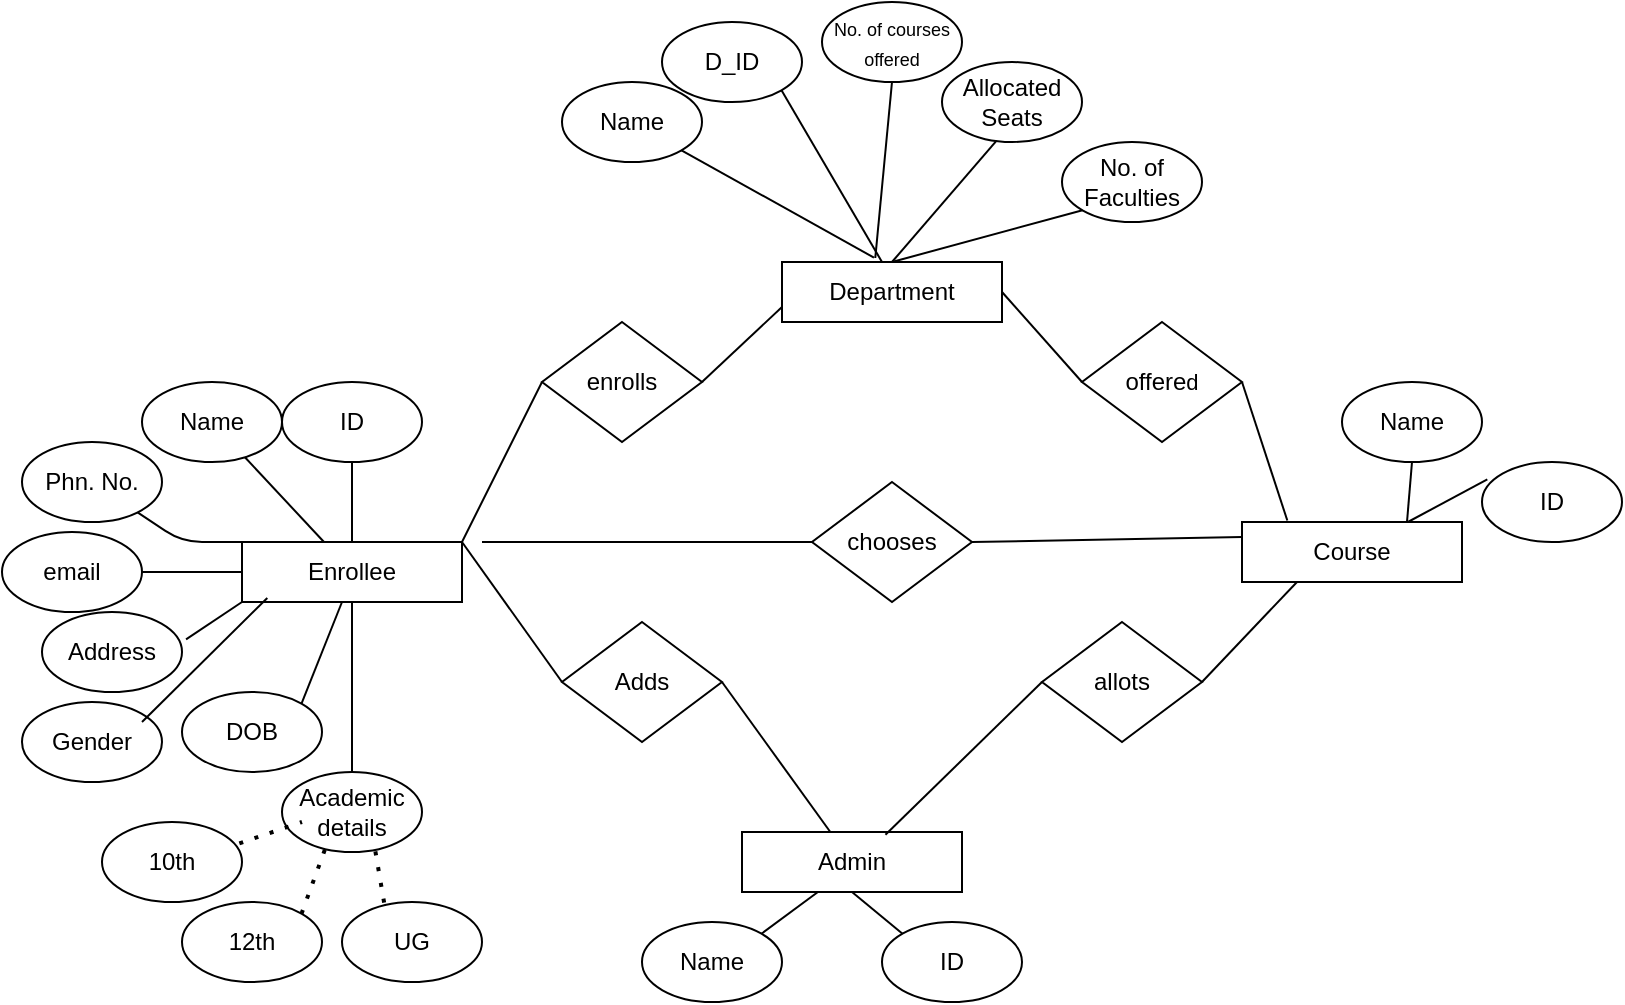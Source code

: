 <mxfile version="20.7.4" type="github"><diagram id="R2lEEEUBdFMjLlhIrx00" name="Page-1"><mxGraphModel dx="794" dy="410" grid="1" gridSize="10" guides="1" tooltips="1" connect="1" arrows="1" fold="1" page="1" pageScale="1" pageWidth="850" pageHeight="1100" math="0" shadow="0" extFonts="Permanent Marker^https://fonts.googleapis.com/css?family=Permanent+Marker"><root><mxCell id="0"/><mxCell id="1" parent="0"/><mxCell id="Ym6rqQoNtgl2IGMAFYS2-1" value="Enrollee" style="rounded=0;whiteSpace=wrap;html=1;" vertex="1" parent="1"><mxGeometry x="130" y="320" width="110" height="30" as="geometry"/></mxCell><mxCell id="Ym6rqQoNtgl2IGMAFYS2-2" value="ID" style="ellipse;whiteSpace=wrap;html=1;" vertex="1" parent="1"><mxGeometry x="150" y="240" width="70" height="40" as="geometry"/></mxCell><mxCell id="Ym6rqQoNtgl2IGMAFYS2-3" value="Name" style="ellipse;whiteSpace=wrap;html=1;" vertex="1" parent="1"><mxGeometry x="80" y="240" width="70" height="40" as="geometry"/></mxCell><mxCell id="Ym6rqQoNtgl2IGMAFYS2-4" value="Phn. No." style="ellipse;whiteSpace=wrap;html=1;" vertex="1" parent="1"><mxGeometry x="20" y="270" width="70" height="40" as="geometry"/></mxCell><mxCell id="Ym6rqQoNtgl2IGMAFYS2-5" value="email" style="ellipse;whiteSpace=wrap;html=1;" vertex="1" parent="1"><mxGeometry x="10" y="315" width="70" height="40" as="geometry"/></mxCell><mxCell id="Ym6rqQoNtgl2IGMAFYS2-6" value="" style="endArrow=none;html=1;fontFamily=Helvetica;fontSize=11;fontColor=default;align=center;strokeColor=default;" edge="1" parent="1" source="Ym6rqQoNtgl2IGMAFYS2-1" target="Ym6rqQoNtgl2IGMAFYS2-2"><mxGeometry width="50" height="50" relative="1" as="geometry"><mxPoint x="440" y="290" as="sourcePoint"/><mxPoint x="490" y="240" as="targetPoint"/><Array as="points"/></mxGeometry></mxCell><mxCell id="Ym6rqQoNtgl2IGMAFYS2-7" value="" style="endArrow=none;html=1;fontFamily=Helvetica;fontSize=11;fontColor=default;align=center;strokeColor=default;" edge="1" parent="1" source="Ym6rqQoNtgl2IGMAFYS2-1" target="Ym6rqQoNtgl2IGMAFYS2-3"><mxGeometry width="50" height="50" relative="1" as="geometry"><mxPoint x="100" y="330" as="sourcePoint"/><mxPoint x="150" y="280" as="targetPoint"/></mxGeometry></mxCell><mxCell id="Ym6rqQoNtgl2IGMAFYS2-8" value="" style="endArrow=none;html=1;fontFamily=Helvetica;fontSize=11;fontColor=default;align=center;strokeColor=default;" edge="1" parent="1" target="Ym6rqQoNtgl2IGMAFYS2-4"><mxGeometry width="50" height="50" relative="1" as="geometry"><mxPoint x="130" y="320" as="sourcePoint"/><mxPoint x="490" y="240" as="targetPoint"/><Array as="points"><mxPoint x="100" y="320"/></Array></mxGeometry></mxCell><mxCell id="Ym6rqQoNtgl2IGMAFYS2-10" value="Adds" style="rhombus;whiteSpace=wrap;html=1;" vertex="1" parent="1"><mxGeometry x="290" y="360" width="80" height="60" as="geometry"/></mxCell><mxCell id="Ym6rqQoNtgl2IGMAFYS2-11" value="" style="endArrow=none;html=1;rounded=0;exitX=0;exitY=0.5;exitDx=0;exitDy=0;entryX=1;entryY=0;entryDx=0;entryDy=0;" edge="1" parent="1" source="Ym6rqQoNtgl2IGMAFYS2-10" target="Ym6rqQoNtgl2IGMAFYS2-1"><mxGeometry width="50" height="50" relative="1" as="geometry"><mxPoint x="400" y="300" as="sourcePoint"/><mxPoint x="450" y="250" as="targetPoint"/></mxGeometry></mxCell><mxCell id="Ym6rqQoNtgl2IGMAFYS2-13" value="Admin" style="rounded=0;whiteSpace=wrap;html=1;" vertex="1" parent="1"><mxGeometry x="380" y="465" width="110" height="30" as="geometry"/></mxCell><mxCell id="Ym6rqQoNtgl2IGMAFYS2-14" value="" style="endArrow=none;html=1;rounded=0;exitX=1;exitY=0.5;exitDx=0;exitDy=0;" edge="1" parent="1" source="Ym6rqQoNtgl2IGMAFYS2-10" target="Ym6rqQoNtgl2IGMAFYS2-13"><mxGeometry width="50" height="50" relative="1" as="geometry"><mxPoint x="400" y="300" as="sourcePoint"/><mxPoint x="450" y="250" as="targetPoint"/></mxGeometry></mxCell><mxCell id="Ym6rqQoNtgl2IGMAFYS2-15" value="Address" style="ellipse;whiteSpace=wrap;html=1;" vertex="1" parent="1"><mxGeometry x="30" y="355" width="70" height="40" as="geometry"/></mxCell><mxCell id="Ym6rqQoNtgl2IGMAFYS2-19" value="Gender" style="ellipse;whiteSpace=wrap;html=1;" vertex="1" parent="1"><mxGeometry x="20" y="400" width="70" height="40" as="geometry"/></mxCell><mxCell id="Ym6rqQoNtgl2IGMAFYS2-21" value="DOB" style="ellipse;whiteSpace=wrap;html=1;" vertex="1" parent="1"><mxGeometry x="100" y="395" width="70" height="40" as="geometry"/></mxCell><mxCell id="Ym6rqQoNtgl2IGMAFYS2-22" value="Academic&lt;br&gt;details" style="ellipse;whiteSpace=wrap;html=1;" vertex="1" parent="1"><mxGeometry x="150" y="435" width="70" height="40" as="geometry"/></mxCell><mxCell id="Ym6rqQoNtgl2IGMAFYS2-24" value="" style="endArrow=none;html=1;rounded=0;exitX=0.5;exitY=0;exitDx=0;exitDy=0;entryX=0.5;entryY=1;entryDx=0;entryDy=0;" edge="1" parent="1" source="Ym6rqQoNtgl2IGMAFYS2-22" target="Ym6rqQoNtgl2IGMAFYS2-1"><mxGeometry width="50" height="50" relative="1" as="geometry"><mxPoint x="320" y="390" as="sourcePoint"/><mxPoint x="370" y="340" as="targetPoint"/></mxGeometry></mxCell><mxCell id="Ym6rqQoNtgl2IGMAFYS2-25" value="10th&lt;span style=&quot;color: rgba(0, 0, 0, 0); font-family: monospace; font-size: 0px; text-align: start;&quot;&gt;%3CmxGraphModel%3E%3Croot%3E%3CmxCell%20id%3D%220%22%2F%3E%3CmxCell%20id%3D%221%22%20parent%3D%220%22%2F%3E%3CmxCell%20id%3D%222%22%20value%3D%22Address%22%20style%3D%22ellipse%3BwhiteSpace%3Dwrap%3Bhtml%3D1%3B%22%20vertex%3D%221%22%20parent%3D%221%22%3E%3CmxGeometry%20x%3D%2260%22%20y%3D%22380%22%20width%3D%2270%22%20height%3D%2240%22%20as%3D%22geometry%22%2F%3E%3C%2FmxCell%3E%3C%2Froot%3E%3C%2FmxGraphModel%3E&lt;/span&gt;" style="ellipse;whiteSpace=wrap;html=1;" vertex="1" parent="1"><mxGeometry x="60" y="460" width="70" height="40" as="geometry"/></mxCell><mxCell id="Ym6rqQoNtgl2IGMAFYS2-26" value="12th" style="ellipse;whiteSpace=wrap;html=1;" vertex="1" parent="1"><mxGeometry x="100" y="500" width="70" height="40" as="geometry"/></mxCell><mxCell id="Ym6rqQoNtgl2IGMAFYS2-28" value="UG" style="ellipse;whiteSpace=wrap;html=1;" vertex="1" parent="1"><mxGeometry x="180" y="500" width="70" height="40" as="geometry"/></mxCell><mxCell id="Ym6rqQoNtgl2IGMAFYS2-29" value="" style="endArrow=none;dashed=1;html=1;dashPattern=1 3;strokeWidth=2;rounded=0;exitX=0.981;exitY=0.267;exitDx=0;exitDy=0;exitPerimeter=0;" edge="1" parent="1" source="Ym6rqQoNtgl2IGMAFYS2-25"><mxGeometry width="50" height="50" relative="1" as="geometry"><mxPoint x="320" y="390" as="sourcePoint"/><mxPoint x="160" y="460" as="targetPoint"/></mxGeometry></mxCell><mxCell id="Ym6rqQoNtgl2IGMAFYS2-30" value="" style="endArrow=none;dashed=1;html=1;dashPattern=1 3;strokeWidth=2;rounded=0;exitX=1;exitY=0;exitDx=0;exitDy=0;entryX=0.333;entryY=0.842;entryDx=0;entryDy=0;entryPerimeter=0;" edge="1" parent="1" source="Ym6rqQoNtgl2IGMAFYS2-26" target="Ym6rqQoNtgl2IGMAFYS2-22"><mxGeometry width="50" height="50" relative="1" as="geometry"><mxPoint x="320" y="390" as="sourcePoint"/><mxPoint x="370" y="340" as="targetPoint"/></mxGeometry></mxCell><mxCell id="Ym6rqQoNtgl2IGMAFYS2-31" value="" style="endArrow=none;dashed=1;html=1;dashPattern=1 3;strokeWidth=2;rounded=0;exitX=0.667;exitY=0.992;exitDx=0;exitDy=0;exitPerimeter=0;entryX=0.305;entryY=0.05;entryDx=0;entryDy=0;entryPerimeter=0;" edge="1" parent="1" source="Ym6rqQoNtgl2IGMAFYS2-22" target="Ym6rqQoNtgl2IGMAFYS2-28"><mxGeometry width="50" height="50" relative="1" as="geometry"><mxPoint x="320" y="390" as="sourcePoint"/><mxPoint x="370" y="340" as="targetPoint"/></mxGeometry></mxCell><mxCell id="Ym6rqQoNtgl2IGMAFYS2-32" value="" style="endArrow=none;html=1;rounded=0;exitX=1;exitY=0;exitDx=0;exitDy=0;" edge="1" parent="1" source="Ym6rqQoNtgl2IGMAFYS2-21"><mxGeometry width="50" height="50" relative="1" as="geometry"><mxPoint x="320" y="390" as="sourcePoint"/><mxPoint x="180" y="350" as="targetPoint"/></mxGeometry></mxCell><mxCell id="Ym6rqQoNtgl2IGMAFYS2-33" value="" style="endArrow=none;html=1;rounded=0;entryX=0.115;entryY=0.933;entryDx=0;entryDy=0;entryPerimeter=0;" edge="1" parent="1" target="Ym6rqQoNtgl2IGMAFYS2-1"><mxGeometry width="50" height="50" relative="1" as="geometry"><mxPoint x="80" y="410" as="sourcePoint"/><mxPoint x="130" y="360" as="targetPoint"/></mxGeometry></mxCell><mxCell id="Ym6rqQoNtgl2IGMAFYS2-36" value="" style="endArrow=none;html=1;rounded=0;exitX=1.029;exitY=0.342;exitDx=0;exitDy=0;exitPerimeter=0;" edge="1" parent="1" source="Ym6rqQoNtgl2IGMAFYS2-15"><mxGeometry width="50" height="50" relative="1" as="geometry"><mxPoint x="90" y="410" as="sourcePoint"/><mxPoint x="130" y="350" as="targetPoint"/></mxGeometry></mxCell><mxCell id="Ym6rqQoNtgl2IGMAFYS2-42" value="" style="endArrow=none;html=1;rounded=0;exitX=0;exitY=0.5;exitDx=0;exitDy=0;entryX=1;entryY=0.5;entryDx=0;entryDy=0;" edge="1" parent="1" source="Ym6rqQoNtgl2IGMAFYS2-1" target="Ym6rqQoNtgl2IGMAFYS2-5"><mxGeometry width="50" height="50" relative="1" as="geometry"><mxPoint x="50" y="370" as="sourcePoint"/><mxPoint x="100" y="320" as="targetPoint"/></mxGeometry></mxCell><mxCell id="Ym6rqQoNtgl2IGMAFYS2-43" value="Name&lt;span style=&quot;color: rgba(0, 0, 0, 0); font-family: monospace; font-size: 0px; text-align: start;&quot;&gt;%3CmxGraphModel%3E%3Croot%3E%3CmxCell%20id%3D%220%22%2F%3E%3CmxCell%20id%3D%221%22%20parent%3D%220%22%2F%3E%3CmxCell%20id%3D%222%22%20value%3D%22Address%22%20style%3D%22ellipse%3BwhiteSpace%3Dwrap%3Bhtml%3D1%3B%22%20vertex%3D%221%22%20parent%3D%221%22%3E%3CmxGeometry%20x%3D%2260%22%20y%3D%22380%22%20width%3D%2270%22%20height%3D%2240%22%20as%3D%22geometry%22%2F%3E%3C%2FmxCell%3E%3C%2Froot%3E%3C%2FmxGraphModel%3E&lt;/span&gt;" style="ellipse;whiteSpace=wrap;html=1;" vertex="1" parent="1"><mxGeometry x="330" y="510" width="70" height="40" as="geometry"/></mxCell><mxCell id="Ym6rqQoNtgl2IGMAFYS2-44" value="ID" style="ellipse;whiteSpace=wrap;html=1;" vertex="1" parent="1"><mxGeometry x="450" y="510" width="70" height="40" as="geometry"/></mxCell><mxCell id="Ym6rqQoNtgl2IGMAFYS2-45" value="" style="endArrow=none;html=1;rounded=0;entryX=0.345;entryY=1;entryDx=0;entryDy=0;entryPerimeter=0;exitX=1;exitY=0;exitDx=0;exitDy=0;" edge="1" parent="1" source="Ym6rqQoNtgl2IGMAFYS2-43" target="Ym6rqQoNtgl2IGMAFYS2-13"><mxGeometry width="50" height="50" relative="1" as="geometry"><mxPoint x="390" y="440" as="sourcePoint"/><mxPoint x="430" y="400" as="targetPoint"/></mxGeometry></mxCell><mxCell id="Ym6rqQoNtgl2IGMAFYS2-46" value="" style="endArrow=none;html=1;rounded=0;entryX=0.5;entryY=1;entryDx=0;entryDy=0;exitX=0;exitY=0;exitDx=0;exitDy=0;" edge="1" parent="1" source="Ym6rqQoNtgl2IGMAFYS2-44" target="Ym6rqQoNtgl2IGMAFYS2-13"><mxGeometry width="50" height="50" relative="1" as="geometry"><mxPoint x="460" y="440" as="sourcePoint"/><mxPoint x="490" y="400" as="targetPoint"/></mxGeometry></mxCell><mxCell id="Ym6rqQoNtgl2IGMAFYS2-47" value="Course&lt;span style=&quot;color: rgba(0, 0, 0, 0); font-family: monospace; font-size: 0px; text-align: start;&quot;&gt;%3CmxGraphModel%3E%3Croot%3E%3CmxCell%20id%3D%220%22%2F%3E%3CmxCell%20id%3D%221%22%20parent%3D%220%22%2F%3E%3CmxCell%20id%3D%222%22%20value%3D%22Admin%22%20style%3D%22rounded%3D0%3BwhiteSpace%3Dwrap%3Bhtml%3D1%3B%22%20vertex%3D%221%22%20parent%3D%221%22%3E%3CmxGeometry%20x%3D%22380%22%20y%3D%22465%22%20width%3D%22110%22%20height%3D%2230%22%20as%3D%22geometry%22%2F%3E%3C%2FmxCell%3E%3C%2Froot%3E%3C%2FmxGraphModel%3E&lt;/span&gt;" style="rounded=0;whiteSpace=wrap;html=1;" vertex="1" parent="1"><mxGeometry x="630" y="310" width="110" height="30" as="geometry"/></mxCell><mxCell id="Ym6rqQoNtgl2IGMAFYS2-48" value="Department" style="rounded=0;whiteSpace=wrap;html=1;" vertex="1" parent="1"><mxGeometry x="400" y="180" width="110" height="30" as="geometry"/></mxCell><mxCell id="Ym6rqQoNtgl2IGMAFYS2-49" value="Name&lt;span style=&quot;color: rgba(0, 0, 0, 0); font-family: monospace; font-size: 0px; text-align: start;&quot;&gt;%3CmxGraphModel%3E%3Croot%3E%3CmxCell%20id%3D%220%22%2F%3E%3CmxCell%20id%3D%221%22%20parent%3D%220%22%2F%3E%3CmxCell%20id%3D%222%22%20value%3D%22Address%22%20style%3D%22ellipse%3BwhiteSpace%3Dwrap%3Bhtml%3D1%3B%22%20vertex%3D%221%22%20parent%3D%221%22%3E%3CmxGeometry%20x%3D%2260%22%20y%3D%22380%22%20width%3D%2270%22%20height%3D%2240%22%20as%3D%22geometry%22%2F%3E%3C%2FmxCell%3E%3C%2Froot%3E%3C%2FmxGraphModel%3E&lt;/span&gt;" style="ellipse;whiteSpace=wrap;html=1;" vertex="1" parent="1"><mxGeometry x="680" y="240" width="70" height="40" as="geometry"/></mxCell><mxCell id="Ym6rqQoNtgl2IGMAFYS2-51" value="ID" style="ellipse;whiteSpace=wrap;html=1;" vertex="1" parent="1"><mxGeometry x="750" y="280" width="70" height="40" as="geometry"/></mxCell><mxCell id="Ym6rqQoNtgl2IGMAFYS2-52" value="Name&lt;span style=&quot;color: rgba(0, 0, 0, 0); font-family: monospace; font-size: 0px; text-align: start;&quot;&gt;%3CmxGraphModel%3E%3Croot%3E%3CmxCell%20id%3D%220%22%2F%3E%3CmxCell%20id%3D%221%22%20parent%3D%220%22%2F%3E%3CmxCell%20id%3D%222%22%20value%3D%22Address%22%20style%3D%22ellipse%3BwhiteSpace%3Dwrap%3Bhtml%3D1%3B%22%20vertex%3D%221%22%20parent%3D%221%22%3E%3CmxGeometry%20x%3D%2260%22%20y%3D%22380%22%20width%3D%2270%22%20height%3D%2240%22%20as%3D%22geometry%22%2F%3E%3C%2FmxCell%3E%3C%2Froot%3E%3C%2FmxGraphModel%3E&lt;/span&gt;" style="ellipse;whiteSpace=wrap;html=1;" vertex="1" parent="1"><mxGeometry x="290" y="90" width="70" height="40" as="geometry"/></mxCell><mxCell id="Ym6rqQoNtgl2IGMAFYS2-53" value="D_ID" style="ellipse;whiteSpace=wrap;html=1;" vertex="1" parent="1"><mxGeometry x="340" y="60" width="70" height="40" as="geometry"/></mxCell><mxCell id="Ym6rqQoNtgl2IGMAFYS2-54" value="&lt;font style=&quot;font-size: 9px;&quot;&gt;No. of courses offered&lt;/font&gt;" style="ellipse;whiteSpace=wrap;html=1;" vertex="1" parent="1"><mxGeometry x="420" y="50" width="70" height="40" as="geometry"/></mxCell><mxCell id="Ym6rqQoNtgl2IGMAFYS2-55" value="Allocated Seats" style="ellipse;whiteSpace=wrap;html=1;" vertex="1" parent="1"><mxGeometry x="480" y="80" width="70" height="40" as="geometry"/></mxCell><mxCell id="Ym6rqQoNtgl2IGMAFYS2-56" value="No. of Faculties" style="ellipse;whiteSpace=wrap;html=1;" vertex="1" parent="1"><mxGeometry x="540" y="120" width="70" height="40" as="geometry"/></mxCell><mxCell id="Ym6rqQoNtgl2IGMAFYS2-57" value="&lt;font style=&quot;font-size: 12px;&quot;&gt;enrolls&lt;/font&gt;" style="rhombus;whiteSpace=wrap;html=1;fontSize=9;" vertex="1" parent="1"><mxGeometry x="280" y="210" width="80" height="60" as="geometry"/></mxCell><mxCell id="Ym6rqQoNtgl2IGMAFYS2-58" value="&lt;font style=&quot;&quot;&gt;&lt;font style=&quot;font-size: 12px;&quot;&gt;offere&lt;/font&gt;&lt;span style=&quot;font-size: 11px;&quot;&gt;d&lt;/span&gt;&lt;/font&gt;" style="rhombus;whiteSpace=wrap;html=1;fontSize=9;" vertex="1" parent="1"><mxGeometry x="550" y="210" width="80" height="60" as="geometry"/></mxCell><mxCell id="Ym6rqQoNtgl2IGMAFYS2-59" value="&lt;font style=&quot;font-size: 12px;&quot;&gt;allots&lt;/font&gt;" style="rhombus;whiteSpace=wrap;html=1;fontSize=9;" vertex="1" parent="1"><mxGeometry x="530" y="360" width="80" height="60" as="geometry"/></mxCell><mxCell id="Ym6rqQoNtgl2IGMAFYS2-60" value="&lt;font style=&quot;font-size: 12px;&quot;&gt;chooses&lt;/font&gt;" style="rhombus;whiteSpace=wrap;html=1;fontSize=9;" vertex="1" parent="1"><mxGeometry x="415" y="290" width="80" height="60" as="geometry"/></mxCell><mxCell id="Ym6rqQoNtgl2IGMAFYS2-61" value="" style="endArrow=none;html=1;rounded=0;fontSize=12;entryX=0;entryY=0.5;entryDx=0;entryDy=0;" edge="1" parent="1" target="Ym6rqQoNtgl2IGMAFYS2-60"><mxGeometry width="50" height="50" relative="1" as="geometry"><mxPoint x="250" y="320" as="sourcePoint"/><mxPoint x="290" y="310" as="targetPoint"/></mxGeometry></mxCell><mxCell id="Ym6rqQoNtgl2IGMAFYS2-62" value="" style="endArrow=none;html=1;rounded=0;fontSize=12;entryX=0;entryY=0.25;entryDx=0;entryDy=0;exitX=1;exitY=0.5;exitDx=0;exitDy=0;" edge="1" parent="1" source="Ym6rqQoNtgl2IGMAFYS2-60" target="Ym6rqQoNtgl2IGMAFYS2-47"><mxGeometry width="50" height="50" relative="1" as="geometry"><mxPoint x="500" y="320" as="sourcePoint"/><mxPoint x="540" y="300" as="targetPoint"/></mxGeometry></mxCell><mxCell id="Ym6rqQoNtgl2IGMAFYS2-64" value="" style="endArrow=none;html=1;rounded=0;fontSize=12;entryX=0;entryY=0.5;entryDx=0;entryDy=0;exitX=1;exitY=0;exitDx=0;exitDy=0;" edge="1" parent="1" source="Ym6rqQoNtgl2IGMAFYS2-1" target="Ym6rqQoNtgl2IGMAFYS2-57"><mxGeometry width="50" height="50" relative="1" as="geometry"><mxPoint x="240" y="320" as="sourcePoint"/><mxPoint x="280" y="250" as="targetPoint"/></mxGeometry></mxCell><mxCell id="Ym6rqQoNtgl2IGMAFYS2-65" value="" style="endArrow=none;html=1;rounded=0;fontSize=12;entryX=0;entryY=0.75;entryDx=0;entryDy=0;exitX=1;exitY=0.5;exitDx=0;exitDy=0;" edge="1" parent="1" source="Ym6rqQoNtgl2IGMAFYS2-57" target="Ym6rqQoNtgl2IGMAFYS2-48"><mxGeometry width="50" height="50" relative="1" as="geometry"><mxPoint x="330" y="250" as="sourcePoint"/><mxPoint x="380" y="200" as="targetPoint"/></mxGeometry></mxCell><mxCell id="Ym6rqQoNtgl2IGMAFYS2-70" value="" style="endArrow=none;html=1;rounded=0;fontSize=12;exitX=0;exitY=0.5;exitDx=0;exitDy=0;entryX=1;entryY=0.5;entryDx=0;entryDy=0;" edge="1" parent="1" source="Ym6rqQoNtgl2IGMAFYS2-58" target="Ym6rqQoNtgl2IGMAFYS2-48"><mxGeometry width="50" height="50" relative="1" as="geometry"><mxPoint x="390" y="280" as="sourcePoint"/><mxPoint x="440" y="230" as="targetPoint"/></mxGeometry></mxCell><mxCell id="Ym6rqQoNtgl2IGMAFYS2-71" value="" style="endArrow=none;html=1;rounded=0;fontSize=12;exitX=0.206;exitY=-0.025;exitDx=0;exitDy=0;exitPerimeter=0;entryX=1;entryY=0.5;entryDx=0;entryDy=0;" edge="1" parent="1" source="Ym6rqQoNtgl2IGMAFYS2-47" target="Ym6rqQoNtgl2IGMAFYS2-58"><mxGeometry width="50" height="50" relative="1" as="geometry"><mxPoint x="410" y="320" as="sourcePoint"/><mxPoint x="460" y="270" as="targetPoint"/></mxGeometry></mxCell><mxCell id="Ym6rqQoNtgl2IGMAFYS2-72" value="" style="endArrow=none;html=1;rounded=0;fontSize=12;exitX=0.652;exitY=0.046;exitDx=0;exitDy=0;exitPerimeter=0;entryX=0;entryY=0.5;entryDx=0;entryDy=0;" edge="1" parent="1" source="Ym6rqQoNtgl2IGMAFYS2-13" target="Ym6rqQoNtgl2IGMAFYS2-59"><mxGeometry width="50" height="50" relative="1" as="geometry"><mxPoint x="460" y="440" as="sourcePoint"/><mxPoint x="510" y="390" as="targetPoint"/></mxGeometry></mxCell><mxCell id="Ym6rqQoNtgl2IGMAFYS2-74" value="" style="endArrow=none;html=1;rounded=0;fontSize=12;exitX=1;exitY=0.5;exitDx=0;exitDy=0;entryX=0.25;entryY=1;entryDx=0;entryDy=0;" edge="1" parent="1" source="Ym6rqQoNtgl2IGMAFYS2-59" target="Ym6rqQoNtgl2IGMAFYS2-47"><mxGeometry width="50" height="50" relative="1" as="geometry"><mxPoint x="430" y="430" as="sourcePoint"/><mxPoint x="480" y="380" as="targetPoint"/></mxGeometry></mxCell><mxCell id="Ym6rqQoNtgl2IGMAFYS2-75" value="" style="endArrow=none;html=1;rounded=0;fontSize=12;entryX=1;entryY=1;entryDx=0;entryDy=0;exitX=0.418;exitY=-0.073;exitDx=0;exitDy=0;exitPerimeter=0;" edge="1" parent="1" source="Ym6rqQoNtgl2IGMAFYS2-48" target="Ym6rqQoNtgl2IGMAFYS2-52"><mxGeometry width="50" height="50" relative="1" as="geometry"><mxPoint x="390" y="180" as="sourcePoint"/><mxPoint x="380" y="130" as="targetPoint"/></mxGeometry></mxCell><mxCell id="Ym6rqQoNtgl2IGMAFYS2-76" value="" style="endArrow=none;html=1;rounded=0;fontSize=12;exitX=1;exitY=1;exitDx=0;exitDy=0;" edge="1" parent="1" source="Ym6rqQoNtgl2IGMAFYS2-53"><mxGeometry width="50" height="50" relative="1" as="geometry"><mxPoint x="280" y="190" as="sourcePoint"/><mxPoint x="450" y="180" as="targetPoint"/></mxGeometry></mxCell><mxCell id="Ym6rqQoNtgl2IGMAFYS2-81" value="" style="endArrow=none;html=1;rounded=0;fontSize=12;exitX=0.424;exitY=-0.067;exitDx=0;exitDy=0;exitPerimeter=0;entryX=0.5;entryY=1;entryDx=0;entryDy=0;" edge="1" parent="1" source="Ym6rqQoNtgl2IGMAFYS2-48" target="Ym6rqQoNtgl2IGMAFYS2-54"><mxGeometry width="50" height="50" relative="1" as="geometry"><mxPoint x="160" y="190" as="sourcePoint"/><mxPoint x="210" y="140" as="targetPoint"/></mxGeometry></mxCell><mxCell id="Ym6rqQoNtgl2IGMAFYS2-82" value="" style="endArrow=none;html=1;rounded=0;fontSize=12;exitX=0.5;exitY=0;exitDx=0;exitDy=0;entryX=0.39;entryY=0.983;entryDx=0;entryDy=0;entryPerimeter=0;" edge="1" parent="1" source="Ym6rqQoNtgl2IGMAFYS2-48" target="Ym6rqQoNtgl2IGMAFYS2-55"><mxGeometry width="50" height="50" relative="1" as="geometry"><mxPoint x="90" y="280" as="sourcePoint"/><mxPoint x="140" y="230" as="targetPoint"/></mxGeometry></mxCell><mxCell id="Ym6rqQoNtgl2IGMAFYS2-83" value="" style="endArrow=none;html=1;rounded=0;fontSize=12;exitX=0.5;exitY=0;exitDx=0;exitDy=0;entryX=0;entryY=1;entryDx=0;entryDy=0;" edge="1" parent="1" source="Ym6rqQoNtgl2IGMAFYS2-48" target="Ym6rqQoNtgl2IGMAFYS2-56"><mxGeometry width="50" height="50" relative="1" as="geometry"><mxPoint x="210" y="230" as="sourcePoint"/><mxPoint x="260" y="180" as="targetPoint"/></mxGeometry></mxCell><mxCell id="Ym6rqQoNtgl2IGMAFYS2-84" value="" style="endArrow=none;html=1;rounded=0;fontSize=12;exitX=0.75;exitY=0;exitDx=0;exitDy=0;entryX=0.5;entryY=1;entryDx=0;entryDy=0;" edge="1" parent="1" source="Ym6rqQoNtgl2IGMAFYS2-47" target="Ym6rqQoNtgl2IGMAFYS2-49"><mxGeometry width="50" height="50" relative="1" as="geometry"><mxPoint x="240" y="490" as="sourcePoint"/><mxPoint x="290" y="440" as="targetPoint"/></mxGeometry></mxCell><mxCell id="Ym6rqQoNtgl2IGMAFYS2-85" value="" style="endArrow=none;html=1;rounded=0;fontSize=12;entryX=0.038;entryY=0.217;entryDx=0;entryDy=0;entryPerimeter=0;" edge="1" parent="1" source="Ym6rqQoNtgl2IGMAFYS2-47" target="Ym6rqQoNtgl2IGMAFYS2-51"><mxGeometry width="50" height="50" relative="1" as="geometry"><mxPoint x="520" y="370" as="sourcePoint"/><mxPoint x="570" y="320" as="targetPoint"/></mxGeometry></mxCell></root></mxGraphModel></diagram></mxfile>